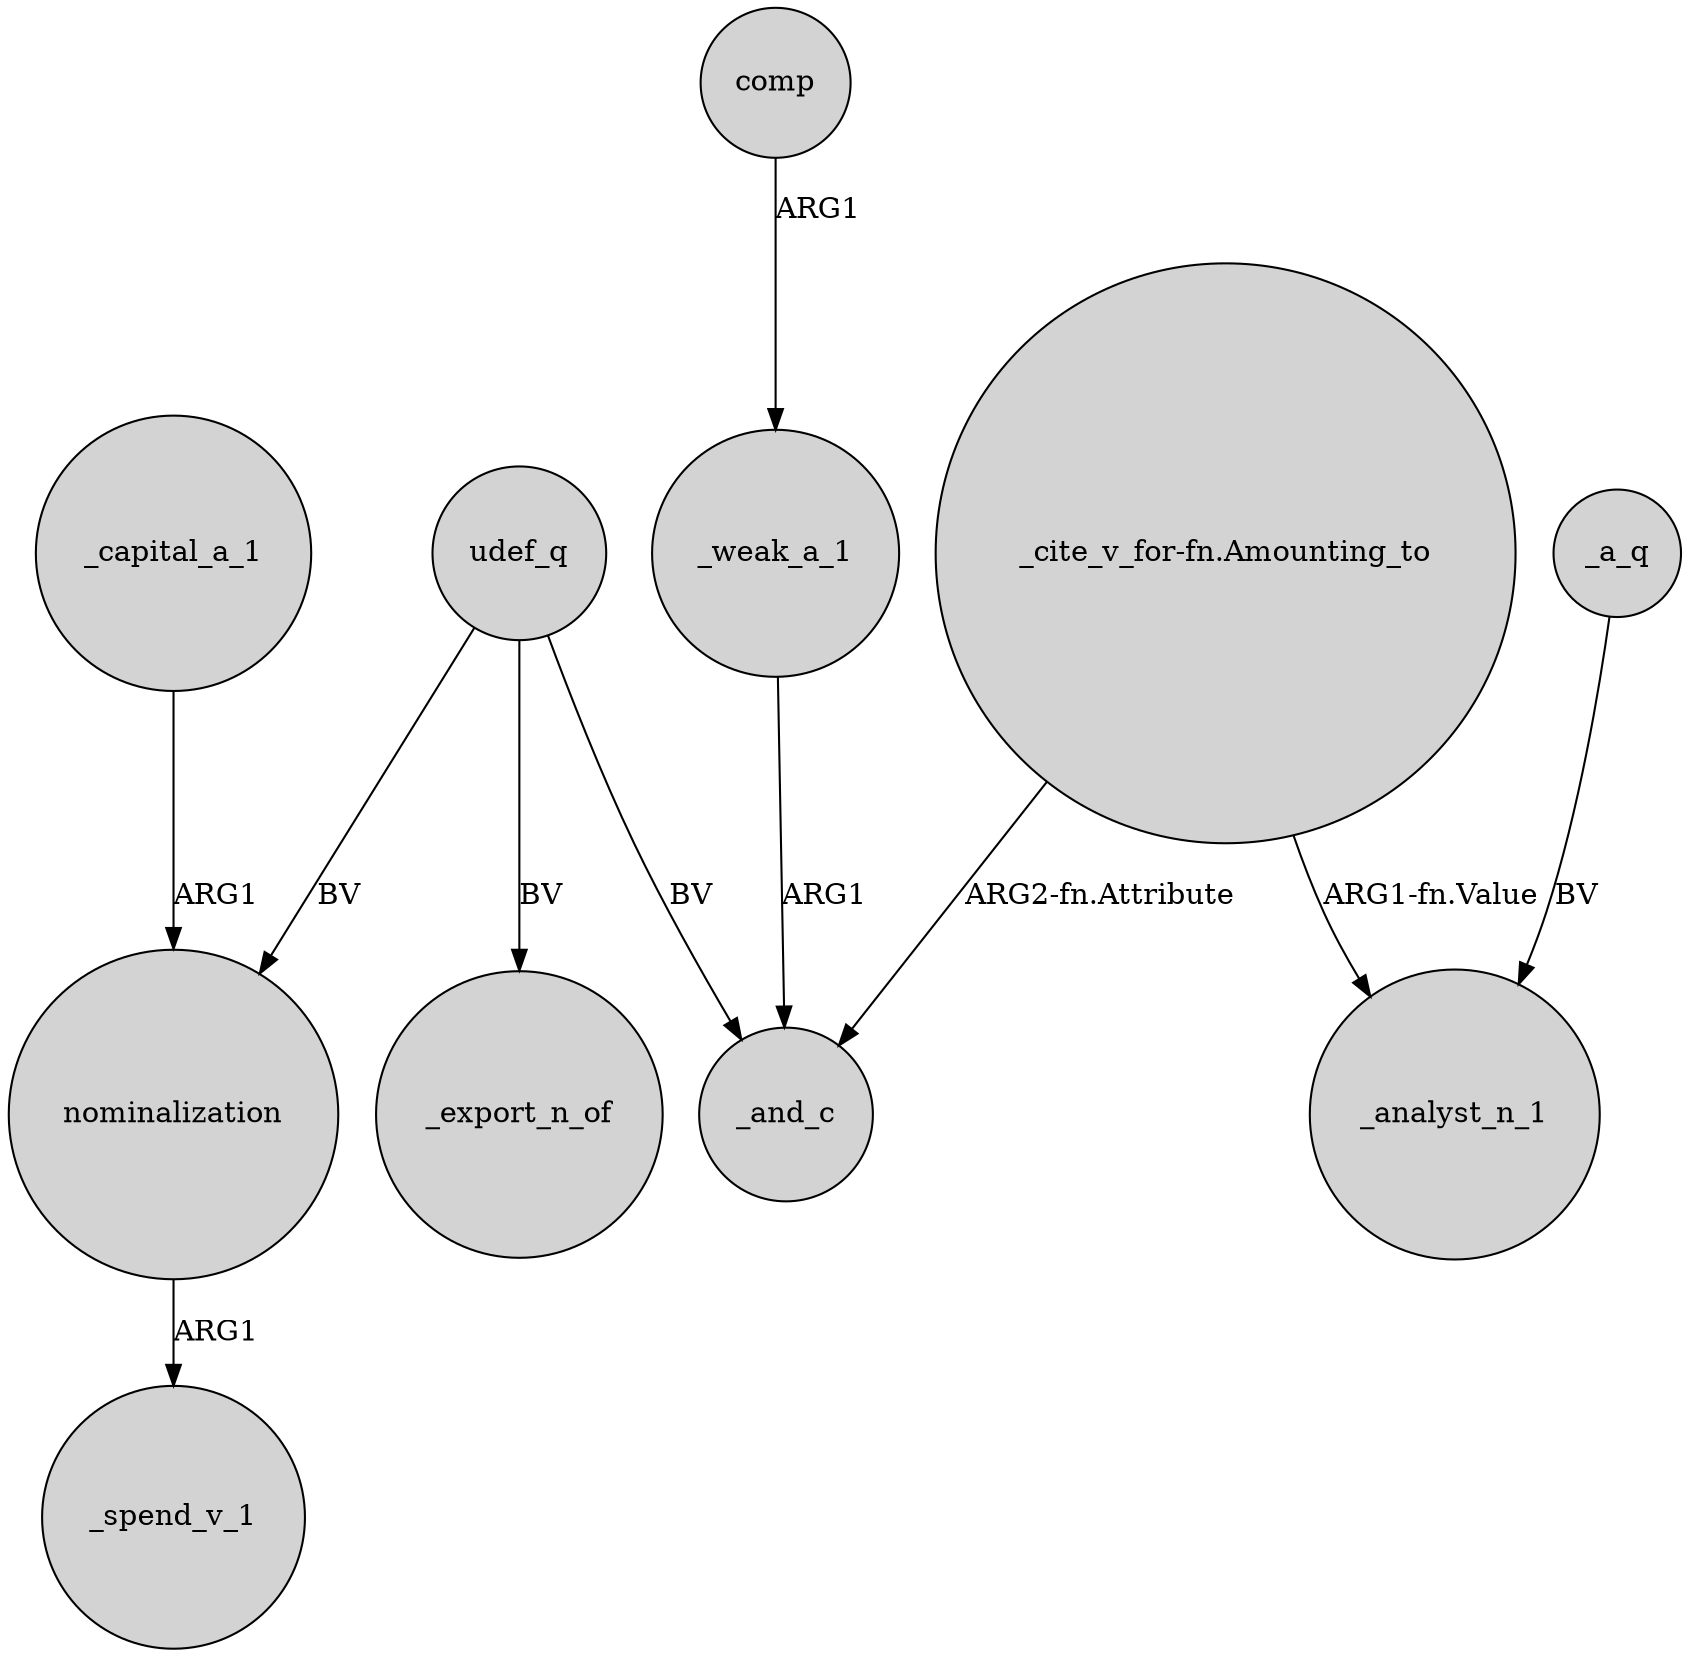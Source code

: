 digraph {
	node [shape=circle style=filled]
	udef_q -> _export_n_of [label=BV]
	"_cite_v_for-fn.Amounting_to" -> _analyst_n_1 [label="ARG1-fn.Value"]
	udef_q -> _and_c [label=BV]
	"_cite_v_for-fn.Amounting_to" -> _and_c [label="ARG2-fn.Attribute"]
	_weak_a_1 -> _and_c [label=ARG1]
	_a_q -> _analyst_n_1 [label=BV]
	nominalization -> _spend_v_1 [label=ARG1]
	_capital_a_1 -> nominalization [label=ARG1]
	comp -> _weak_a_1 [label=ARG1]
	udef_q -> nominalization [label=BV]
}
